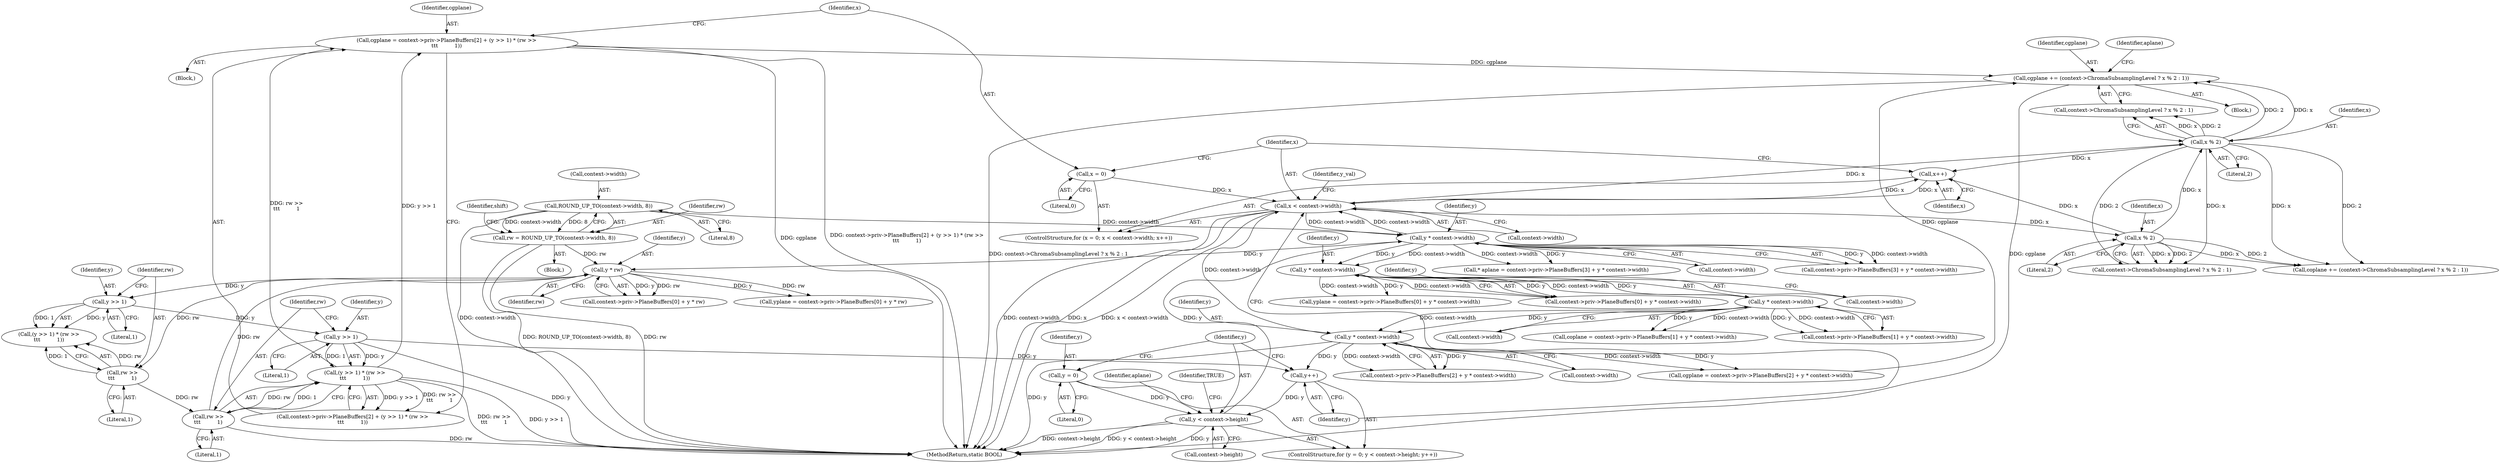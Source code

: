 digraph "0_FreeRDP_d1112c279bd1a327e8e4d0b5f371458bf2579659@pointer" {
"1000215" [label="(Call,cgplane = context->priv->PlaneBuffers[2] + (y >> 1) * (rw >>\n\t\t\t          1))"];
"1000225" [label="(Call,(y >> 1) * (rw >>\n\t\t\t          1))"];
"1000226" [label="(Call,y >> 1)"];
"1000209" [label="(Call,y >> 1)"];
"1000195" [label="(Call,y * rw)"];
"1000175" [label="(Call,y * context->width)"];
"1000153" [label="(Call,y < context->height)"];
"1000158" [label="(Call,y++)"];
"1000274" [label="(Call,y * context->width)"];
"1000259" [label="(Call,y * context->width)"];
"1000244" [label="(Call,y * context->width)"];
"1000150" [label="(Call,y = 0)"];
"1000283" [label="(Call,x < context->width)"];
"1000288" [label="(Call,x++)"];
"1000393" [label="(Call,x % 2)"];
"1000403" [label="(Call,x % 2)"];
"1000280" [label="(Call,x = 0)"];
"1000127" [label="(Call,ROUND_UP_TO(context->width, 8))"];
"1000125" [label="(Call,rw = ROUND_UP_TO(context->width, 8))"];
"1000229" [label="(Call,rw >>\n\t\t\t          1)"];
"1000212" [label="(Call,rw >>\n\t\t\t          1)"];
"1000397" [label="(Call,cgplane += (context->ChromaSubsamplingLevel ? x % 2 : 1))"];
"1000404" [label="(Identifier,x)"];
"1000281" [label="(Identifier,x)"];
"1000175" [label="(Call,y * context->width)"];
"1000244" [label="(Call,y * context->width)"];
"1000249" [label="(Call,coplane = context->priv->PlaneBuffers[1] + y * context->width)"];
"1000195" [label="(Call,y * rw)"];
"1000228" [label="(Literal,1)"];
"1000246" [label="(Call,context->width)"];
"1000282" [label="(Literal,0)"];
"1000153" [label="(Call,y < context->height)"];
"1000155" [label="(Call,context->height)"];
"1000251" [label="(Call,context->priv->PlaneBuffers[1] + y * context->width)"];
"1000266" [label="(Call,context->priv->PlaneBuffers[2] + y * context->width)"];
"1000177" [label="(Call,context->width)"];
"1000150" [label="(Call,y = 0)"];
"1000411" [label="(MethodReturn,static BOOL)"];
"1000216" [label="(Identifier,cgplane)"];
"1000280" [label="(Call,x = 0)"];
"1000394" [label="(Identifier,x)"];
"1000276" [label="(Call,context->width)"];
"1000212" [label="(Call,rw >>\n\t\t\t          1)"];
"1000236" [label="(Call,context->priv->PlaneBuffers[0] + y * context->width)"];
"1000393" [label="(Call,x % 2)"];
"1000217" [label="(Call,context->priv->PlaneBuffers[2] + (y >> 1) * (rw >>\n\t\t\t          1))"];
"1000166" [label="(Identifier,aplane)"];
"1000213" [label="(Identifier,rw)"];
"1000210" [label="(Identifier,y)"];
"1000226" [label="(Call,y >> 1)"];
"1000259" [label="(Call,y * context->width)"];
"1000408" [label="(Identifier,aplane)"];
"1000405" [label="(Literal,2)"];
"1000261" [label="(Call,context->width)"];
"1000176" [label="(Identifier,y)"];
"1000284" [label="(Identifier,x)"];
"1000209" [label="(Call,y >> 1)"];
"1000275" [label="(Identifier,y)"];
"1000185" [label="(Call,yplane = context->priv->PlaneBuffers[0] + y * rw)"];
"1000260" [label="(Identifier,y)"];
"1000229" [label="(Call,rw >>\n\t\t\t          1)"];
"1000274" [label="(Call,y * context->width)"];
"1000128" [label="(Call,context->width)"];
"1000152" [label="(Literal,0)"];
"1000126" [label="(Identifier,rw)"];
"1000158" [label="(Call,y++)"];
"1000214" [label="(Literal,1)"];
"1000285" [label="(Call,context->width)"];
"1000234" [label="(Call,yplane = context->priv->PlaneBuffers[0] + y * context->width)"];
"1000279" [label="(ControlStructure,for (x = 0; x < context->width; x++))"];
"1000154" [label="(Identifier,y)"];
"1000283" [label="(Call,x < context->width)"];
"1000110" [label="(Block,)"];
"1000387" [label="(Call,coplane += (context->ChromaSubsamplingLevel ? x % 2 : 1))"];
"1000395" [label="(Literal,2)"];
"1000151" [label="(Identifier,y)"];
"1000397" [label="(Call,cgplane += (context->ChromaSubsamplingLevel ? x % 2 : 1))"];
"1000165" [label="(Call,* aplane = context->priv->PlaneBuffers[3] + y * context->width)"];
"1000211" [label="(Literal,1)"];
"1000197" [label="(Identifier,rw)"];
"1000149" [label="(ControlStructure,for (y = 0; y < context->height; y++))"];
"1000187" [label="(Call,context->priv->PlaneBuffers[0] + y * rw)"];
"1000196" [label="(Identifier,y)"];
"1000225" [label="(Call,(y >> 1) * (rw >>\n\t\t\t          1))"];
"1000231" [label="(Literal,1)"];
"1000167" [label="(Call,context->priv->PlaneBuffers[3] + y * context->width)"];
"1000127" [label="(Call,ROUND_UP_TO(context->width, 8))"];
"1000289" [label="(Identifier,x)"];
"1000403" [label="(Call,x % 2)"];
"1000399" [label="(Call,context->ChromaSubsamplingLevel ? x % 2 : 1)"];
"1000227" [label="(Identifier,y)"];
"1000131" [label="(Literal,8)"];
"1000290" [label="(Block,)"];
"1000133" [label="(Identifier,shift)"];
"1000230" [label="(Identifier,rw)"];
"1000184" [label="(Block,)"];
"1000398" [label="(Identifier,cgplane)"];
"1000125" [label="(Call,rw = ROUND_UP_TO(context->width, 8))"];
"1000288" [label="(Call,x++)"];
"1000410" [label="(Identifier,TRUE)"];
"1000264" [label="(Call,cgplane = context->priv->PlaneBuffers[2] + y * context->width)"];
"1000159" [label="(Identifier,y)"];
"1000389" [label="(Call,context->ChromaSubsamplingLevel ? x % 2 : 1)"];
"1000245" [label="(Identifier,y)"];
"1000208" [label="(Call,(y >> 1) * (rw >>\n\t\t\t          1))"];
"1000293" [label="(Identifier,y_val)"];
"1000215" [label="(Call,cgplane = context->priv->PlaneBuffers[2] + (y >> 1) * (rw >>\n\t\t\t          1))"];
"1000215" -> "1000184"  [label="AST: "];
"1000215" -> "1000217"  [label="CFG: "];
"1000216" -> "1000215"  [label="AST: "];
"1000217" -> "1000215"  [label="AST: "];
"1000281" -> "1000215"  [label="CFG: "];
"1000215" -> "1000411"  [label="DDG: cgplane"];
"1000215" -> "1000411"  [label="DDG: context->priv->PlaneBuffers[2] + (y >> 1) * (rw >>\n\t\t\t          1)"];
"1000225" -> "1000215"  [label="DDG: y >> 1"];
"1000225" -> "1000215"  [label="DDG: rw >>\n\t\t\t          1"];
"1000215" -> "1000397"  [label="DDG: cgplane"];
"1000225" -> "1000217"  [label="AST: "];
"1000225" -> "1000229"  [label="CFG: "];
"1000226" -> "1000225"  [label="AST: "];
"1000229" -> "1000225"  [label="AST: "];
"1000217" -> "1000225"  [label="CFG: "];
"1000225" -> "1000411"  [label="DDG: y >> 1"];
"1000225" -> "1000411"  [label="DDG: rw >>\n\t\t\t          1"];
"1000225" -> "1000217"  [label="DDG: y >> 1"];
"1000225" -> "1000217"  [label="DDG: rw >>\n\t\t\t          1"];
"1000226" -> "1000225"  [label="DDG: y"];
"1000226" -> "1000225"  [label="DDG: 1"];
"1000229" -> "1000225"  [label="DDG: rw"];
"1000229" -> "1000225"  [label="DDG: 1"];
"1000226" -> "1000228"  [label="CFG: "];
"1000227" -> "1000226"  [label="AST: "];
"1000228" -> "1000226"  [label="AST: "];
"1000230" -> "1000226"  [label="CFG: "];
"1000226" -> "1000411"  [label="DDG: y"];
"1000226" -> "1000158"  [label="DDG: y"];
"1000209" -> "1000226"  [label="DDG: y"];
"1000209" -> "1000208"  [label="AST: "];
"1000209" -> "1000211"  [label="CFG: "];
"1000210" -> "1000209"  [label="AST: "];
"1000211" -> "1000209"  [label="AST: "];
"1000213" -> "1000209"  [label="CFG: "];
"1000209" -> "1000208"  [label="DDG: y"];
"1000209" -> "1000208"  [label="DDG: 1"];
"1000195" -> "1000209"  [label="DDG: y"];
"1000195" -> "1000187"  [label="AST: "];
"1000195" -> "1000197"  [label="CFG: "];
"1000196" -> "1000195"  [label="AST: "];
"1000197" -> "1000195"  [label="AST: "];
"1000187" -> "1000195"  [label="CFG: "];
"1000195" -> "1000185"  [label="DDG: y"];
"1000195" -> "1000185"  [label="DDG: rw"];
"1000195" -> "1000187"  [label="DDG: y"];
"1000195" -> "1000187"  [label="DDG: rw"];
"1000175" -> "1000195"  [label="DDG: y"];
"1000125" -> "1000195"  [label="DDG: rw"];
"1000229" -> "1000195"  [label="DDG: rw"];
"1000195" -> "1000212"  [label="DDG: rw"];
"1000175" -> "1000167"  [label="AST: "];
"1000175" -> "1000177"  [label="CFG: "];
"1000176" -> "1000175"  [label="AST: "];
"1000177" -> "1000175"  [label="AST: "];
"1000167" -> "1000175"  [label="CFG: "];
"1000175" -> "1000165"  [label="DDG: y"];
"1000175" -> "1000165"  [label="DDG: context->width"];
"1000175" -> "1000167"  [label="DDG: y"];
"1000175" -> "1000167"  [label="DDG: context->width"];
"1000153" -> "1000175"  [label="DDG: y"];
"1000283" -> "1000175"  [label="DDG: context->width"];
"1000127" -> "1000175"  [label="DDG: context->width"];
"1000175" -> "1000244"  [label="DDG: y"];
"1000175" -> "1000244"  [label="DDG: context->width"];
"1000175" -> "1000283"  [label="DDG: context->width"];
"1000153" -> "1000149"  [label="AST: "];
"1000153" -> "1000155"  [label="CFG: "];
"1000154" -> "1000153"  [label="AST: "];
"1000155" -> "1000153"  [label="AST: "];
"1000166" -> "1000153"  [label="CFG: "];
"1000410" -> "1000153"  [label="CFG: "];
"1000153" -> "1000411"  [label="DDG: y"];
"1000153" -> "1000411"  [label="DDG: context->height"];
"1000153" -> "1000411"  [label="DDG: y < context->height"];
"1000158" -> "1000153"  [label="DDG: y"];
"1000150" -> "1000153"  [label="DDG: y"];
"1000158" -> "1000149"  [label="AST: "];
"1000158" -> "1000159"  [label="CFG: "];
"1000159" -> "1000158"  [label="AST: "];
"1000154" -> "1000158"  [label="CFG: "];
"1000274" -> "1000158"  [label="DDG: y"];
"1000274" -> "1000266"  [label="AST: "];
"1000274" -> "1000276"  [label="CFG: "];
"1000275" -> "1000274"  [label="AST: "];
"1000276" -> "1000274"  [label="AST: "];
"1000266" -> "1000274"  [label="CFG: "];
"1000274" -> "1000411"  [label="DDG: y"];
"1000274" -> "1000264"  [label="DDG: y"];
"1000274" -> "1000264"  [label="DDG: context->width"];
"1000274" -> "1000266"  [label="DDG: y"];
"1000274" -> "1000266"  [label="DDG: context->width"];
"1000259" -> "1000274"  [label="DDG: y"];
"1000259" -> "1000274"  [label="DDG: context->width"];
"1000274" -> "1000283"  [label="DDG: context->width"];
"1000259" -> "1000251"  [label="AST: "];
"1000259" -> "1000261"  [label="CFG: "];
"1000260" -> "1000259"  [label="AST: "];
"1000261" -> "1000259"  [label="AST: "];
"1000251" -> "1000259"  [label="CFG: "];
"1000259" -> "1000249"  [label="DDG: y"];
"1000259" -> "1000249"  [label="DDG: context->width"];
"1000259" -> "1000251"  [label="DDG: y"];
"1000259" -> "1000251"  [label="DDG: context->width"];
"1000244" -> "1000259"  [label="DDG: y"];
"1000244" -> "1000259"  [label="DDG: context->width"];
"1000244" -> "1000236"  [label="AST: "];
"1000244" -> "1000246"  [label="CFG: "];
"1000245" -> "1000244"  [label="AST: "];
"1000246" -> "1000244"  [label="AST: "];
"1000236" -> "1000244"  [label="CFG: "];
"1000244" -> "1000234"  [label="DDG: y"];
"1000244" -> "1000234"  [label="DDG: context->width"];
"1000244" -> "1000236"  [label="DDG: y"];
"1000244" -> "1000236"  [label="DDG: context->width"];
"1000150" -> "1000149"  [label="AST: "];
"1000150" -> "1000152"  [label="CFG: "];
"1000151" -> "1000150"  [label="AST: "];
"1000152" -> "1000150"  [label="AST: "];
"1000154" -> "1000150"  [label="CFG: "];
"1000283" -> "1000279"  [label="AST: "];
"1000283" -> "1000285"  [label="CFG: "];
"1000284" -> "1000283"  [label="AST: "];
"1000285" -> "1000283"  [label="AST: "];
"1000293" -> "1000283"  [label="CFG: "];
"1000159" -> "1000283"  [label="CFG: "];
"1000283" -> "1000411"  [label="DDG: context->width"];
"1000283" -> "1000411"  [label="DDG: x"];
"1000283" -> "1000411"  [label="DDG: x < context->width"];
"1000288" -> "1000283"  [label="DDG: x"];
"1000280" -> "1000283"  [label="DDG: x"];
"1000283" -> "1000288"  [label="DDG: x"];
"1000283" -> "1000393"  [label="DDG: x"];
"1000283" -> "1000403"  [label="DDG: x"];
"1000288" -> "1000279"  [label="AST: "];
"1000288" -> "1000289"  [label="CFG: "];
"1000289" -> "1000288"  [label="AST: "];
"1000284" -> "1000288"  [label="CFG: "];
"1000393" -> "1000288"  [label="DDG: x"];
"1000403" -> "1000288"  [label="DDG: x"];
"1000393" -> "1000389"  [label="AST: "];
"1000393" -> "1000395"  [label="CFG: "];
"1000394" -> "1000393"  [label="AST: "];
"1000395" -> "1000393"  [label="AST: "];
"1000389" -> "1000393"  [label="CFG: "];
"1000393" -> "1000387"  [label="DDG: x"];
"1000393" -> "1000387"  [label="DDG: 2"];
"1000393" -> "1000389"  [label="DDG: x"];
"1000393" -> "1000389"  [label="DDG: 2"];
"1000393" -> "1000403"  [label="DDG: x"];
"1000403" -> "1000399"  [label="AST: "];
"1000403" -> "1000405"  [label="CFG: "];
"1000404" -> "1000403"  [label="AST: "];
"1000405" -> "1000403"  [label="AST: "];
"1000399" -> "1000403"  [label="CFG: "];
"1000403" -> "1000387"  [label="DDG: x"];
"1000403" -> "1000387"  [label="DDG: 2"];
"1000403" -> "1000389"  [label="DDG: x"];
"1000403" -> "1000389"  [label="DDG: 2"];
"1000403" -> "1000397"  [label="DDG: x"];
"1000403" -> "1000397"  [label="DDG: 2"];
"1000403" -> "1000399"  [label="DDG: x"];
"1000403" -> "1000399"  [label="DDG: 2"];
"1000280" -> "1000279"  [label="AST: "];
"1000280" -> "1000282"  [label="CFG: "];
"1000281" -> "1000280"  [label="AST: "];
"1000282" -> "1000280"  [label="AST: "];
"1000284" -> "1000280"  [label="CFG: "];
"1000127" -> "1000125"  [label="AST: "];
"1000127" -> "1000131"  [label="CFG: "];
"1000128" -> "1000127"  [label="AST: "];
"1000131" -> "1000127"  [label="AST: "];
"1000125" -> "1000127"  [label="CFG: "];
"1000127" -> "1000411"  [label="DDG: context->width"];
"1000127" -> "1000125"  [label="DDG: context->width"];
"1000127" -> "1000125"  [label="DDG: 8"];
"1000125" -> "1000110"  [label="AST: "];
"1000126" -> "1000125"  [label="AST: "];
"1000133" -> "1000125"  [label="CFG: "];
"1000125" -> "1000411"  [label="DDG: rw"];
"1000125" -> "1000411"  [label="DDG: ROUND_UP_TO(context->width, 8)"];
"1000229" -> "1000231"  [label="CFG: "];
"1000230" -> "1000229"  [label="AST: "];
"1000231" -> "1000229"  [label="AST: "];
"1000229" -> "1000411"  [label="DDG: rw"];
"1000212" -> "1000229"  [label="DDG: rw"];
"1000212" -> "1000208"  [label="AST: "];
"1000212" -> "1000214"  [label="CFG: "];
"1000213" -> "1000212"  [label="AST: "];
"1000214" -> "1000212"  [label="AST: "];
"1000208" -> "1000212"  [label="CFG: "];
"1000212" -> "1000208"  [label="DDG: rw"];
"1000212" -> "1000208"  [label="DDG: 1"];
"1000397" -> "1000290"  [label="AST: "];
"1000397" -> "1000399"  [label="CFG: "];
"1000398" -> "1000397"  [label="AST: "];
"1000399" -> "1000397"  [label="AST: "];
"1000408" -> "1000397"  [label="CFG: "];
"1000397" -> "1000411"  [label="DDG: cgplane"];
"1000397" -> "1000411"  [label="DDG: context->ChromaSubsamplingLevel ? x % 2 : 1"];
"1000264" -> "1000397"  [label="DDG: cgplane"];
}

